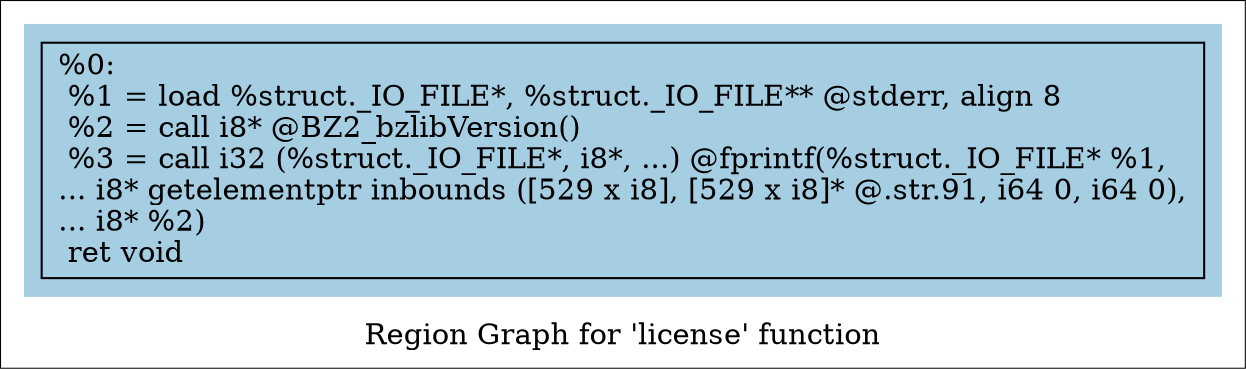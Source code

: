 digraph "Region Graph for 'license' function" {
	label="Region Graph for 'license' function";

	Node0x2b4ddd0 [shape=record,label="{%0:\l  %1 = load %struct._IO_FILE*, %struct._IO_FILE** @stderr, align 8\l  %2 = call i8* @BZ2_bzlibVersion()\l  %3 = call i32 (%struct._IO_FILE*, i8*, ...) @fprintf(%struct._IO_FILE* %1,\l... i8* getelementptr inbounds ([529 x i8], [529 x i8]* @.str.91, i64 0, i64 0),\l... i8* %2)\l  ret void\l}"];
	colorscheme = "paired12"
        subgraph cluster_0x2b96f10 {
          label = "";
          style = filled;
          color = 1
          Node0x2b4ddd0;
        }
}
